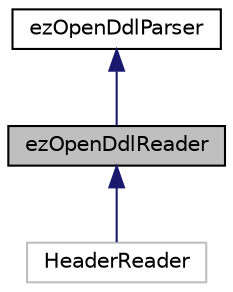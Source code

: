 digraph "ezOpenDdlReader"
{
 // LATEX_PDF_SIZE
  edge [fontname="Helvetica",fontsize="10",labelfontname="Helvetica",labelfontsize="10"];
  node [fontname="Helvetica",fontsize="10",shape=record];
  Node1 [label="ezOpenDdlReader",height=0.2,width=0.4,color="black", fillcolor="grey75", style="filled", fontcolor="black",tooltip="An OpenDDL reader parses an entire DDL document and creates an in-memory representation of the docume..."];
  Node2 -> Node1 [dir="back",color="midnightblue",fontsize="10",style="solid",fontname="Helvetica"];
  Node2 [label="ezOpenDdlParser",height=0.2,width=0.4,color="black", fillcolor="white", style="filled",URL="$d8/d21/classez_open_ddl_parser.htm",tooltip="A low level parser for the OpenDDL format. It can incrementally parse the structure,..."];
  Node1 -> Node3 [dir="back",color="midnightblue",fontsize="10",style="solid",fontname="Helvetica"];
  Node3 [label="HeaderReader",height=0.2,width=0.4,color="grey75", fillcolor="white", style="filled",tooltip=" "];
}
